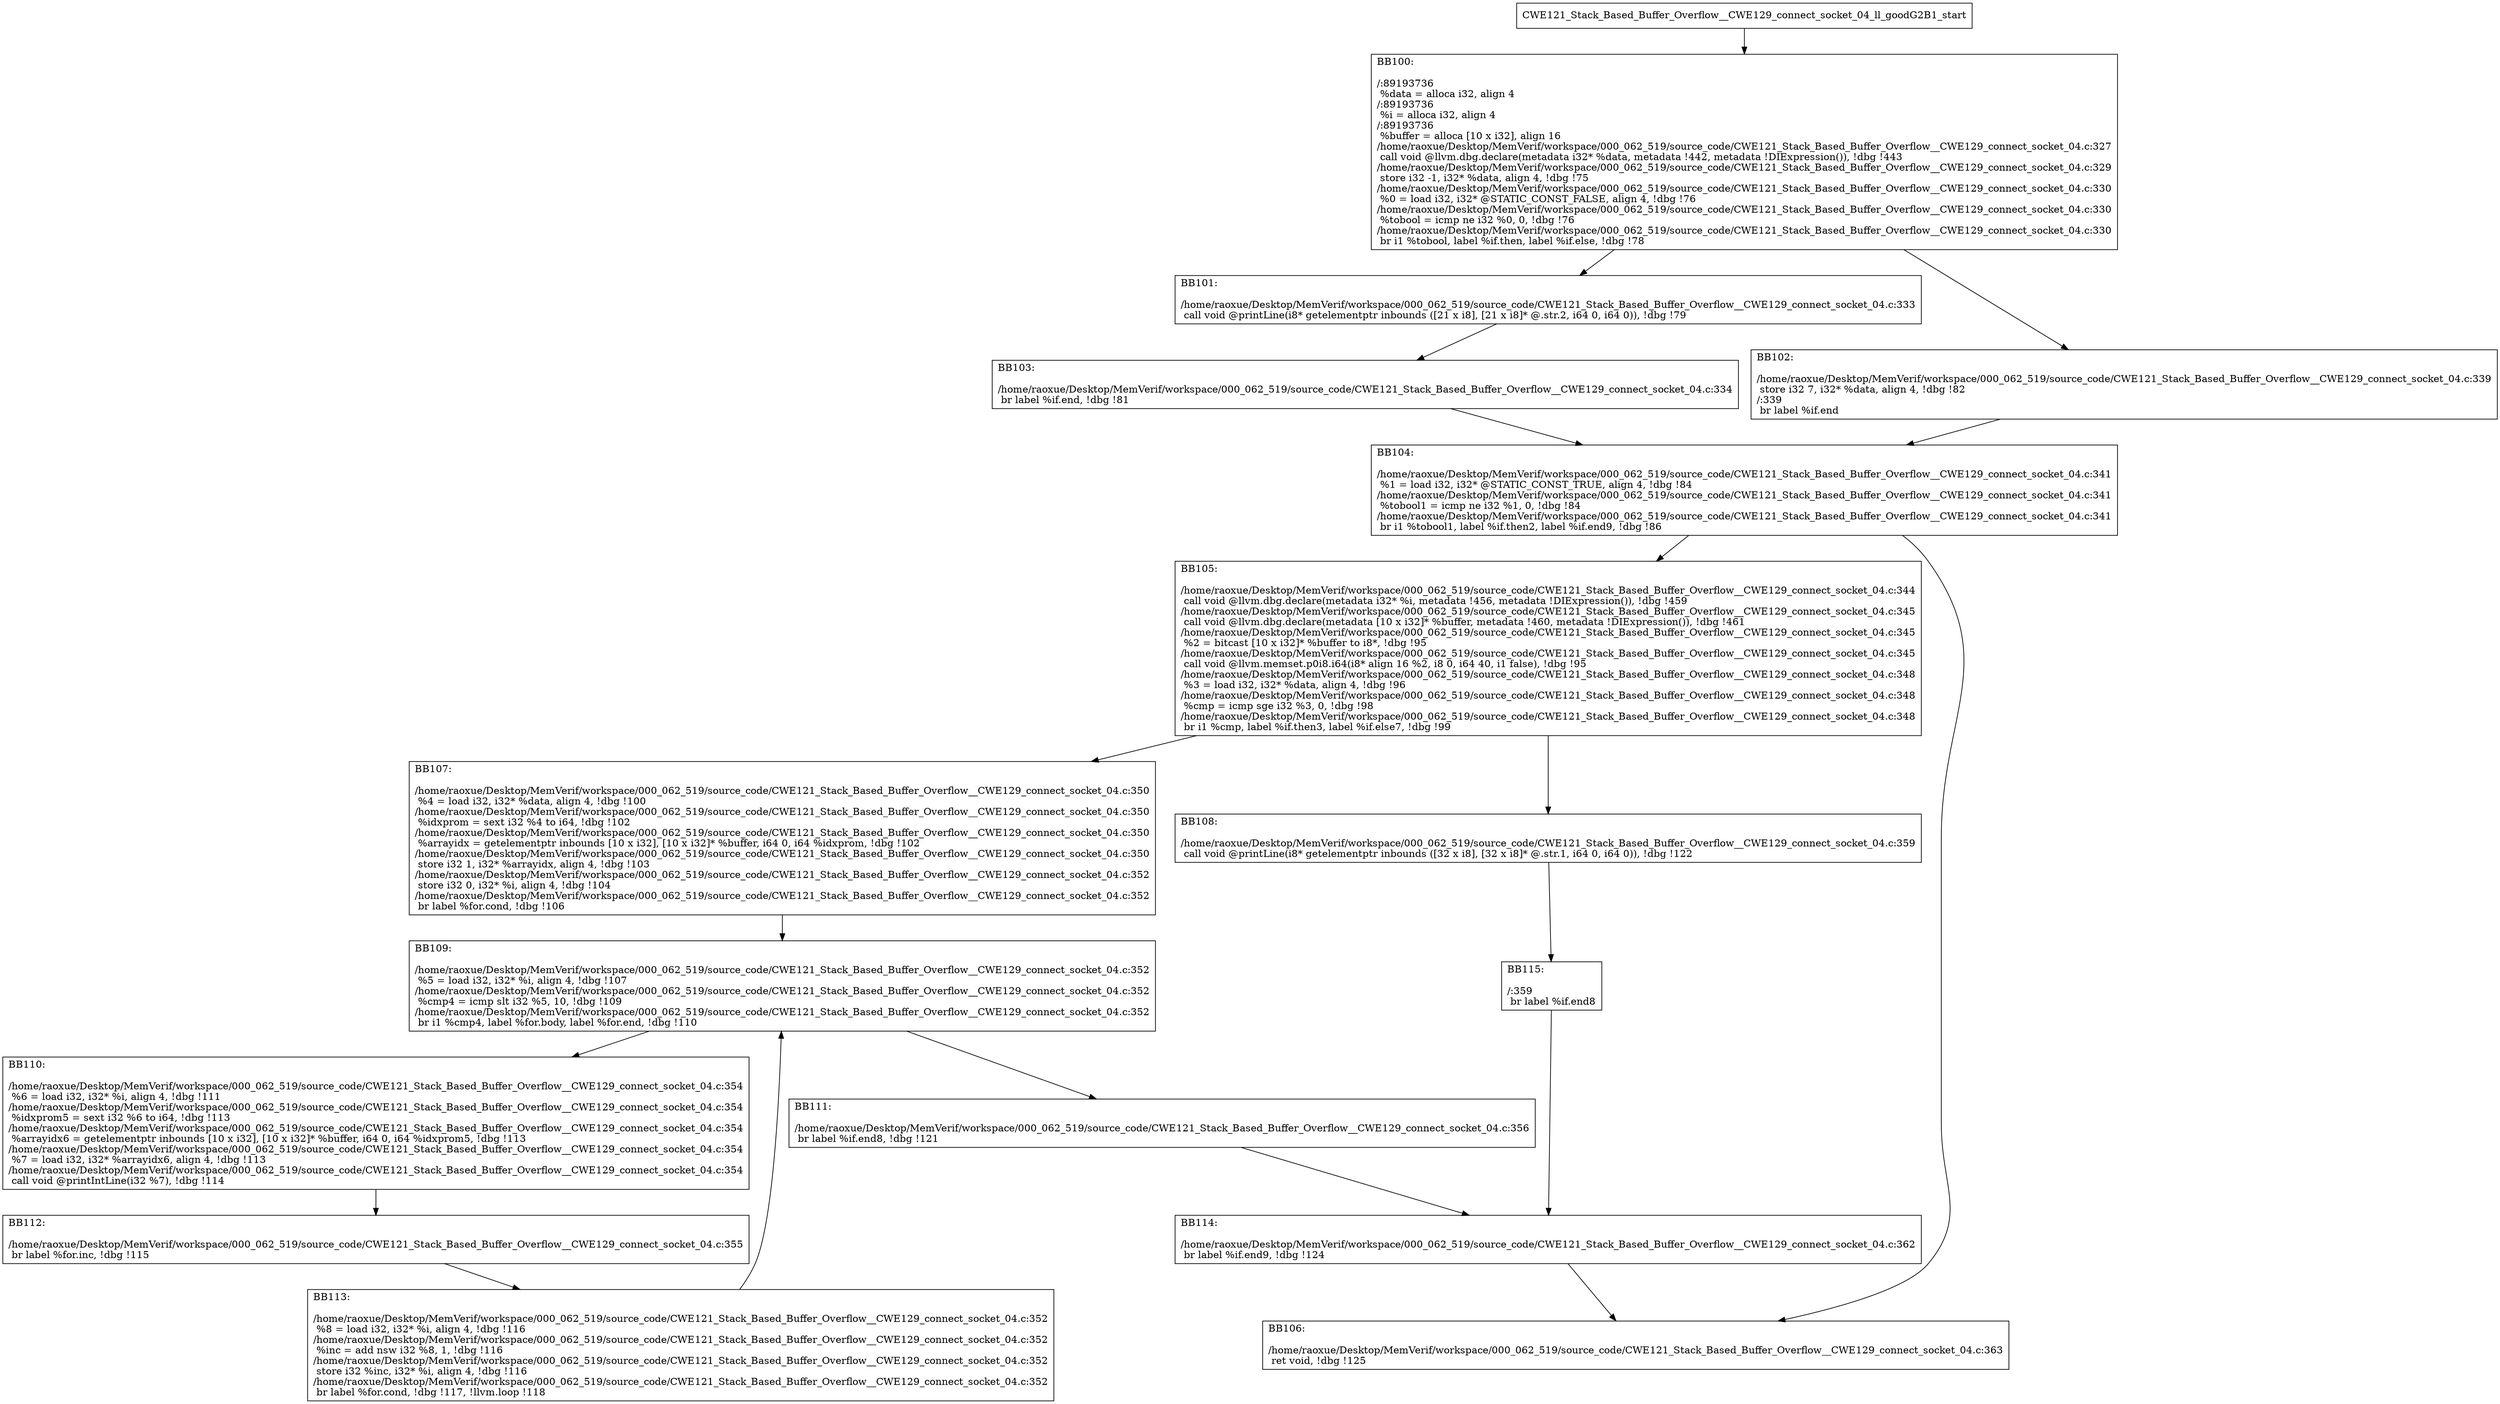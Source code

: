digraph "CFG for'CWE121_Stack_Based_Buffer_Overflow__CWE129_connect_socket_04_ll_goodG2B1' function" {
	BBCWE121_Stack_Based_Buffer_Overflow__CWE129_connect_socket_04_ll_goodG2B1_start[shape=record,label="{CWE121_Stack_Based_Buffer_Overflow__CWE129_connect_socket_04_ll_goodG2B1_start}"];
	BBCWE121_Stack_Based_Buffer_Overflow__CWE129_connect_socket_04_ll_goodG2B1_start-> CWE121_Stack_Based_Buffer_Overflow__CWE129_connect_socket_04_ll_goodG2B1BB100;
	CWE121_Stack_Based_Buffer_Overflow__CWE129_connect_socket_04_ll_goodG2B1BB100 [shape=record, label="{BB100:\l\l/:89193736\l
  %data = alloca i32, align 4\l
/:89193736\l
  %i = alloca i32, align 4\l
/:89193736\l
  %buffer = alloca [10 x i32], align 16\l
/home/raoxue/Desktop/MemVerif/workspace/000_062_519/source_code/CWE121_Stack_Based_Buffer_Overflow__CWE129_connect_socket_04.c:327\l
  call void @llvm.dbg.declare(metadata i32* %data, metadata !442, metadata !DIExpression()), !dbg !443\l
/home/raoxue/Desktop/MemVerif/workspace/000_062_519/source_code/CWE121_Stack_Based_Buffer_Overflow__CWE129_connect_socket_04.c:329\l
  store i32 -1, i32* %data, align 4, !dbg !75\l
/home/raoxue/Desktop/MemVerif/workspace/000_062_519/source_code/CWE121_Stack_Based_Buffer_Overflow__CWE129_connect_socket_04.c:330\l
  %0 = load i32, i32* @STATIC_CONST_FALSE, align 4, !dbg !76\l
/home/raoxue/Desktop/MemVerif/workspace/000_062_519/source_code/CWE121_Stack_Based_Buffer_Overflow__CWE129_connect_socket_04.c:330\l
  %tobool = icmp ne i32 %0, 0, !dbg !76\l
/home/raoxue/Desktop/MemVerif/workspace/000_062_519/source_code/CWE121_Stack_Based_Buffer_Overflow__CWE129_connect_socket_04.c:330\l
  br i1 %tobool, label %if.then, label %if.else, !dbg !78\l
}"];
	CWE121_Stack_Based_Buffer_Overflow__CWE129_connect_socket_04_ll_goodG2B1BB100-> CWE121_Stack_Based_Buffer_Overflow__CWE129_connect_socket_04_ll_goodG2B1BB101;
	CWE121_Stack_Based_Buffer_Overflow__CWE129_connect_socket_04_ll_goodG2B1BB100-> CWE121_Stack_Based_Buffer_Overflow__CWE129_connect_socket_04_ll_goodG2B1BB102;
	CWE121_Stack_Based_Buffer_Overflow__CWE129_connect_socket_04_ll_goodG2B1BB101 [shape=record, label="{BB101:\l\l/home/raoxue/Desktop/MemVerif/workspace/000_062_519/source_code/CWE121_Stack_Based_Buffer_Overflow__CWE129_connect_socket_04.c:333\l
  call void @printLine(i8* getelementptr inbounds ([21 x i8], [21 x i8]* @.str.2, i64 0, i64 0)), !dbg !79\l
}"];
	CWE121_Stack_Based_Buffer_Overflow__CWE129_connect_socket_04_ll_goodG2B1BB101-> CWE121_Stack_Based_Buffer_Overflow__CWE129_connect_socket_04_ll_goodG2B1BB103;
	CWE121_Stack_Based_Buffer_Overflow__CWE129_connect_socket_04_ll_goodG2B1BB103 [shape=record, label="{BB103:\l\l/home/raoxue/Desktop/MemVerif/workspace/000_062_519/source_code/CWE121_Stack_Based_Buffer_Overflow__CWE129_connect_socket_04.c:334\l
  br label %if.end, !dbg !81\l
}"];
	CWE121_Stack_Based_Buffer_Overflow__CWE129_connect_socket_04_ll_goodG2B1BB103-> CWE121_Stack_Based_Buffer_Overflow__CWE129_connect_socket_04_ll_goodG2B1BB104;
	CWE121_Stack_Based_Buffer_Overflow__CWE129_connect_socket_04_ll_goodG2B1BB102 [shape=record, label="{BB102:\l\l/home/raoxue/Desktop/MemVerif/workspace/000_062_519/source_code/CWE121_Stack_Based_Buffer_Overflow__CWE129_connect_socket_04.c:339\l
  store i32 7, i32* %data, align 4, !dbg !82\l
/:339\l
  br label %if.end\l
}"];
	CWE121_Stack_Based_Buffer_Overflow__CWE129_connect_socket_04_ll_goodG2B1BB102-> CWE121_Stack_Based_Buffer_Overflow__CWE129_connect_socket_04_ll_goodG2B1BB104;
	CWE121_Stack_Based_Buffer_Overflow__CWE129_connect_socket_04_ll_goodG2B1BB104 [shape=record, label="{BB104:\l\l/home/raoxue/Desktop/MemVerif/workspace/000_062_519/source_code/CWE121_Stack_Based_Buffer_Overflow__CWE129_connect_socket_04.c:341\l
  %1 = load i32, i32* @STATIC_CONST_TRUE, align 4, !dbg !84\l
/home/raoxue/Desktop/MemVerif/workspace/000_062_519/source_code/CWE121_Stack_Based_Buffer_Overflow__CWE129_connect_socket_04.c:341\l
  %tobool1 = icmp ne i32 %1, 0, !dbg !84\l
/home/raoxue/Desktop/MemVerif/workspace/000_062_519/source_code/CWE121_Stack_Based_Buffer_Overflow__CWE129_connect_socket_04.c:341\l
  br i1 %tobool1, label %if.then2, label %if.end9, !dbg !86\l
}"];
	CWE121_Stack_Based_Buffer_Overflow__CWE129_connect_socket_04_ll_goodG2B1BB104-> CWE121_Stack_Based_Buffer_Overflow__CWE129_connect_socket_04_ll_goodG2B1BB105;
	CWE121_Stack_Based_Buffer_Overflow__CWE129_connect_socket_04_ll_goodG2B1BB104-> CWE121_Stack_Based_Buffer_Overflow__CWE129_connect_socket_04_ll_goodG2B1BB106;
	CWE121_Stack_Based_Buffer_Overflow__CWE129_connect_socket_04_ll_goodG2B1BB105 [shape=record, label="{BB105:\l\l/home/raoxue/Desktop/MemVerif/workspace/000_062_519/source_code/CWE121_Stack_Based_Buffer_Overflow__CWE129_connect_socket_04.c:344\l
  call void @llvm.dbg.declare(metadata i32* %i, metadata !456, metadata !DIExpression()), !dbg !459\l
/home/raoxue/Desktop/MemVerif/workspace/000_062_519/source_code/CWE121_Stack_Based_Buffer_Overflow__CWE129_connect_socket_04.c:345\l
  call void @llvm.dbg.declare(metadata [10 x i32]* %buffer, metadata !460, metadata !DIExpression()), !dbg !461\l
/home/raoxue/Desktop/MemVerif/workspace/000_062_519/source_code/CWE121_Stack_Based_Buffer_Overflow__CWE129_connect_socket_04.c:345\l
  %2 = bitcast [10 x i32]* %buffer to i8*, !dbg !95\l
/home/raoxue/Desktop/MemVerif/workspace/000_062_519/source_code/CWE121_Stack_Based_Buffer_Overflow__CWE129_connect_socket_04.c:345\l
  call void @llvm.memset.p0i8.i64(i8* align 16 %2, i8 0, i64 40, i1 false), !dbg !95\l
/home/raoxue/Desktop/MemVerif/workspace/000_062_519/source_code/CWE121_Stack_Based_Buffer_Overflow__CWE129_connect_socket_04.c:348\l
  %3 = load i32, i32* %data, align 4, !dbg !96\l
/home/raoxue/Desktop/MemVerif/workspace/000_062_519/source_code/CWE121_Stack_Based_Buffer_Overflow__CWE129_connect_socket_04.c:348\l
  %cmp = icmp sge i32 %3, 0, !dbg !98\l
/home/raoxue/Desktop/MemVerif/workspace/000_062_519/source_code/CWE121_Stack_Based_Buffer_Overflow__CWE129_connect_socket_04.c:348\l
  br i1 %cmp, label %if.then3, label %if.else7, !dbg !99\l
}"];
	CWE121_Stack_Based_Buffer_Overflow__CWE129_connect_socket_04_ll_goodG2B1BB105-> CWE121_Stack_Based_Buffer_Overflow__CWE129_connect_socket_04_ll_goodG2B1BB107;
	CWE121_Stack_Based_Buffer_Overflow__CWE129_connect_socket_04_ll_goodG2B1BB105-> CWE121_Stack_Based_Buffer_Overflow__CWE129_connect_socket_04_ll_goodG2B1BB108;
	CWE121_Stack_Based_Buffer_Overflow__CWE129_connect_socket_04_ll_goodG2B1BB107 [shape=record, label="{BB107:\l\l/home/raoxue/Desktop/MemVerif/workspace/000_062_519/source_code/CWE121_Stack_Based_Buffer_Overflow__CWE129_connect_socket_04.c:350\l
  %4 = load i32, i32* %data, align 4, !dbg !100\l
/home/raoxue/Desktop/MemVerif/workspace/000_062_519/source_code/CWE121_Stack_Based_Buffer_Overflow__CWE129_connect_socket_04.c:350\l
  %idxprom = sext i32 %4 to i64, !dbg !102\l
/home/raoxue/Desktop/MemVerif/workspace/000_062_519/source_code/CWE121_Stack_Based_Buffer_Overflow__CWE129_connect_socket_04.c:350\l
  %arrayidx = getelementptr inbounds [10 x i32], [10 x i32]* %buffer, i64 0, i64 %idxprom, !dbg !102\l
/home/raoxue/Desktop/MemVerif/workspace/000_062_519/source_code/CWE121_Stack_Based_Buffer_Overflow__CWE129_connect_socket_04.c:350\l
  store i32 1, i32* %arrayidx, align 4, !dbg !103\l
/home/raoxue/Desktop/MemVerif/workspace/000_062_519/source_code/CWE121_Stack_Based_Buffer_Overflow__CWE129_connect_socket_04.c:352\l
  store i32 0, i32* %i, align 4, !dbg !104\l
/home/raoxue/Desktop/MemVerif/workspace/000_062_519/source_code/CWE121_Stack_Based_Buffer_Overflow__CWE129_connect_socket_04.c:352\l
  br label %for.cond, !dbg !106\l
}"];
	CWE121_Stack_Based_Buffer_Overflow__CWE129_connect_socket_04_ll_goodG2B1BB107-> CWE121_Stack_Based_Buffer_Overflow__CWE129_connect_socket_04_ll_goodG2B1BB109;
	CWE121_Stack_Based_Buffer_Overflow__CWE129_connect_socket_04_ll_goodG2B1BB109 [shape=record, label="{BB109:\l\l/home/raoxue/Desktop/MemVerif/workspace/000_062_519/source_code/CWE121_Stack_Based_Buffer_Overflow__CWE129_connect_socket_04.c:352\l
  %5 = load i32, i32* %i, align 4, !dbg !107\l
/home/raoxue/Desktop/MemVerif/workspace/000_062_519/source_code/CWE121_Stack_Based_Buffer_Overflow__CWE129_connect_socket_04.c:352\l
  %cmp4 = icmp slt i32 %5, 10, !dbg !109\l
/home/raoxue/Desktop/MemVerif/workspace/000_062_519/source_code/CWE121_Stack_Based_Buffer_Overflow__CWE129_connect_socket_04.c:352\l
  br i1 %cmp4, label %for.body, label %for.end, !dbg !110\l
}"];
	CWE121_Stack_Based_Buffer_Overflow__CWE129_connect_socket_04_ll_goodG2B1BB109-> CWE121_Stack_Based_Buffer_Overflow__CWE129_connect_socket_04_ll_goodG2B1BB110;
	CWE121_Stack_Based_Buffer_Overflow__CWE129_connect_socket_04_ll_goodG2B1BB109-> CWE121_Stack_Based_Buffer_Overflow__CWE129_connect_socket_04_ll_goodG2B1BB111;
	CWE121_Stack_Based_Buffer_Overflow__CWE129_connect_socket_04_ll_goodG2B1BB110 [shape=record, label="{BB110:\l\l/home/raoxue/Desktop/MemVerif/workspace/000_062_519/source_code/CWE121_Stack_Based_Buffer_Overflow__CWE129_connect_socket_04.c:354\l
  %6 = load i32, i32* %i, align 4, !dbg !111\l
/home/raoxue/Desktop/MemVerif/workspace/000_062_519/source_code/CWE121_Stack_Based_Buffer_Overflow__CWE129_connect_socket_04.c:354\l
  %idxprom5 = sext i32 %6 to i64, !dbg !113\l
/home/raoxue/Desktop/MemVerif/workspace/000_062_519/source_code/CWE121_Stack_Based_Buffer_Overflow__CWE129_connect_socket_04.c:354\l
  %arrayidx6 = getelementptr inbounds [10 x i32], [10 x i32]* %buffer, i64 0, i64 %idxprom5, !dbg !113\l
/home/raoxue/Desktop/MemVerif/workspace/000_062_519/source_code/CWE121_Stack_Based_Buffer_Overflow__CWE129_connect_socket_04.c:354\l
  %7 = load i32, i32* %arrayidx6, align 4, !dbg !113\l
/home/raoxue/Desktop/MemVerif/workspace/000_062_519/source_code/CWE121_Stack_Based_Buffer_Overflow__CWE129_connect_socket_04.c:354\l
  call void @printIntLine(i32 %7), !dbg !114\l
}"];
	CWE121_Stack_Based_Buffer_Overflow__CWE129_connect_socket_04_ll_goodG2B1BB110-> CWE121_Stack_Based_Buffer_Overflow__CWE129_connect_socket_04_ll_goodG2B1BB112;
	CWE121_Stack_Based_Buffer_Overflow__CWE129_connect_socket_04_ll_goodG2B1BB112 [shape=record, label="{BB112:\l\l/home/raoxue/Desktop/MemVerif/workspace/000_062_519/source_code/CWE121_Stack_Based_Buffer_Overflow__CWE129_connect_socket_04.c:355\l
  br label %for.inc, !dbg !115\l
}"];
	CWE121_Stack_Based_Buffer_Overflow__CWE129_connect_socket_04_ll_goodG2B1BB112-> CWE121_Stack_Based_Buffer_Overflow__CWE129_connect_socket_04_ll_goodG2B1BB113;
	CWE121_Stack_Based_Buffer_Overflow__CWE129_connect_socket_04_ll_goodG2B1BB113 [shape=record, label="{BB113:\l\l/home/raoxue/Desktop/MemVerif/workspace/000_062_519/source_code/CWE121_Stack_Based_Buffer_Overflow__CWE129_connect_socket_04.c:352\l
  %8 = load i32, i32* %i, align 4, !dbg !116\l
/home/raoxue/Desktop/MemVerif/workspace/000_062_519/source_code/CWE121_Stack_Based_Buffer_Overflow__CWE129_connect_socket_04.c:352\l
  %inc = add nsw i32 %8, 1, !dbg !116\l
/home/raoxue/Desktop/MemVerif/workspace/000_062_519/source_code/CWE121_Stack_Based_Buffer_Overflow__CWE129_connect_socket_04.c:352\l
  store i32 %inc, i32* %i, align 4, !dbg !116\l
/home/raoxue/Desktop/MemVerif/workspace/000_062_519/source_code/CWE121_Stack_Based_Buffer_Overflow__CWE129_connect_socket_04.c:352\l
  br label %for.cond, !dbg !117, !llvm.loop !118\l
}"];
	CWE121_Stack_Based_Buffer_Overflow__CWE129_connect_socket_04_ll_goodG2B1BB113-> CWE121_Stack_Based_Buffer_Overflow__CWE129_connect_socket_04_ll_goodG2B1BB109;
	CWE121_Stack_Based_Buffer_Overflow__CWE129_connect_socket_04_ll_goodG2B1BB111 [shape=record, label="{BB111:\l\l/home/raoxue/Desktop/MemVerif/workspace/000_062_519/source_code/CWE121_Stack_Based_Buffer_Overflow__CWE129_connect_socket_04.c:356\l
  br label %if.end8, !dbg !121\l
}"];
	CWE121_Stack_Based_Buffer_Overflow__CWE129_connect_socket_04_ll_goodG2B1BB111-> CWE121_Stack_Based_Buffer_Overflow__CWE129_connect_socket_04_ll_goodG2B1BB114;
	CWE121_Stack_Based_Buffer_Overflow__CWE129_connect_socket_04_ll_goodG2B1BB108 [shape=record, label="{BB108:\l\l/home/raoxue/Desktop/MemVerif/workspace/000_062_519/source_code/CWE121_Stack_Based_Buffer_Overflow__CWE129_connect_socket_04.c:359\l
  call void @printLine(i8* getelementptr inbounds ([32 x i8], [32 x i8]* @.str.1, i64 0, i64 0)), !dbg !122\l
}"];
	CWE121_Stack_Based_Buffer_Overflow__CWE129_connect_socket_04_ll_goodG2B1BB108-> CWE121_Stack_Based_Buffer_Overflow__CWE129_connect_socket_04_ll_goodG2B1BB115;
	CWE121_Stack_Based_Buffer_Overflow__CWE129_connect_socket_04_ll_goodG2B1BB115 [shape=record, label="{BB115:\l\l/:359\l
  br label %if.end8\l
}"];
	CWE121_Stack_Based_Buffer_Overflow__CWE129_connect_socket_04_ll_goodG2B1BB115-> CWE121_Stack_Based_Buffer_Overflow__CWE129_connect_socket_04_ll_goodG2B1BB114;
	CWE121_Stack_Based_Buffer_Overflow__CWE129_connect_socket_04_ll_goodG2B1BB114 [shape=record, label="{BB114:\l\l/home/raoxue/Desktop/MemVerif/workspace/000_062_519/source_code/CWE121_Stack_Based_Buffer_Overflow__CWE129_connect_socket_04.c:362\l
  br label %if.end9, !dbg !124\l
}"];
	CWE121_Stack_Based_Buffer_Overflow__CWE129_connect_socket_04_ll_goodG2B1BB114-> CWE121_Stack_Based_Buffer_Overflow__CWE129_connect_socket_04_ll_goodG2B1BB106;
	CWE121_Stack_Based_Buffer_Overflow__CWE129_connect_socket_04_ll_goodG2B1BB106 [shape=record, label="{BB106:\l\l/home/raoxue/Desktop/MemVerif/workspace/000_062_519/source_code/CWE121_Stack_Based_Buffer_Overflow__CWE129_connect_socket_04.c:363\l
  ret void, !dbg !125\l
}"];
}
